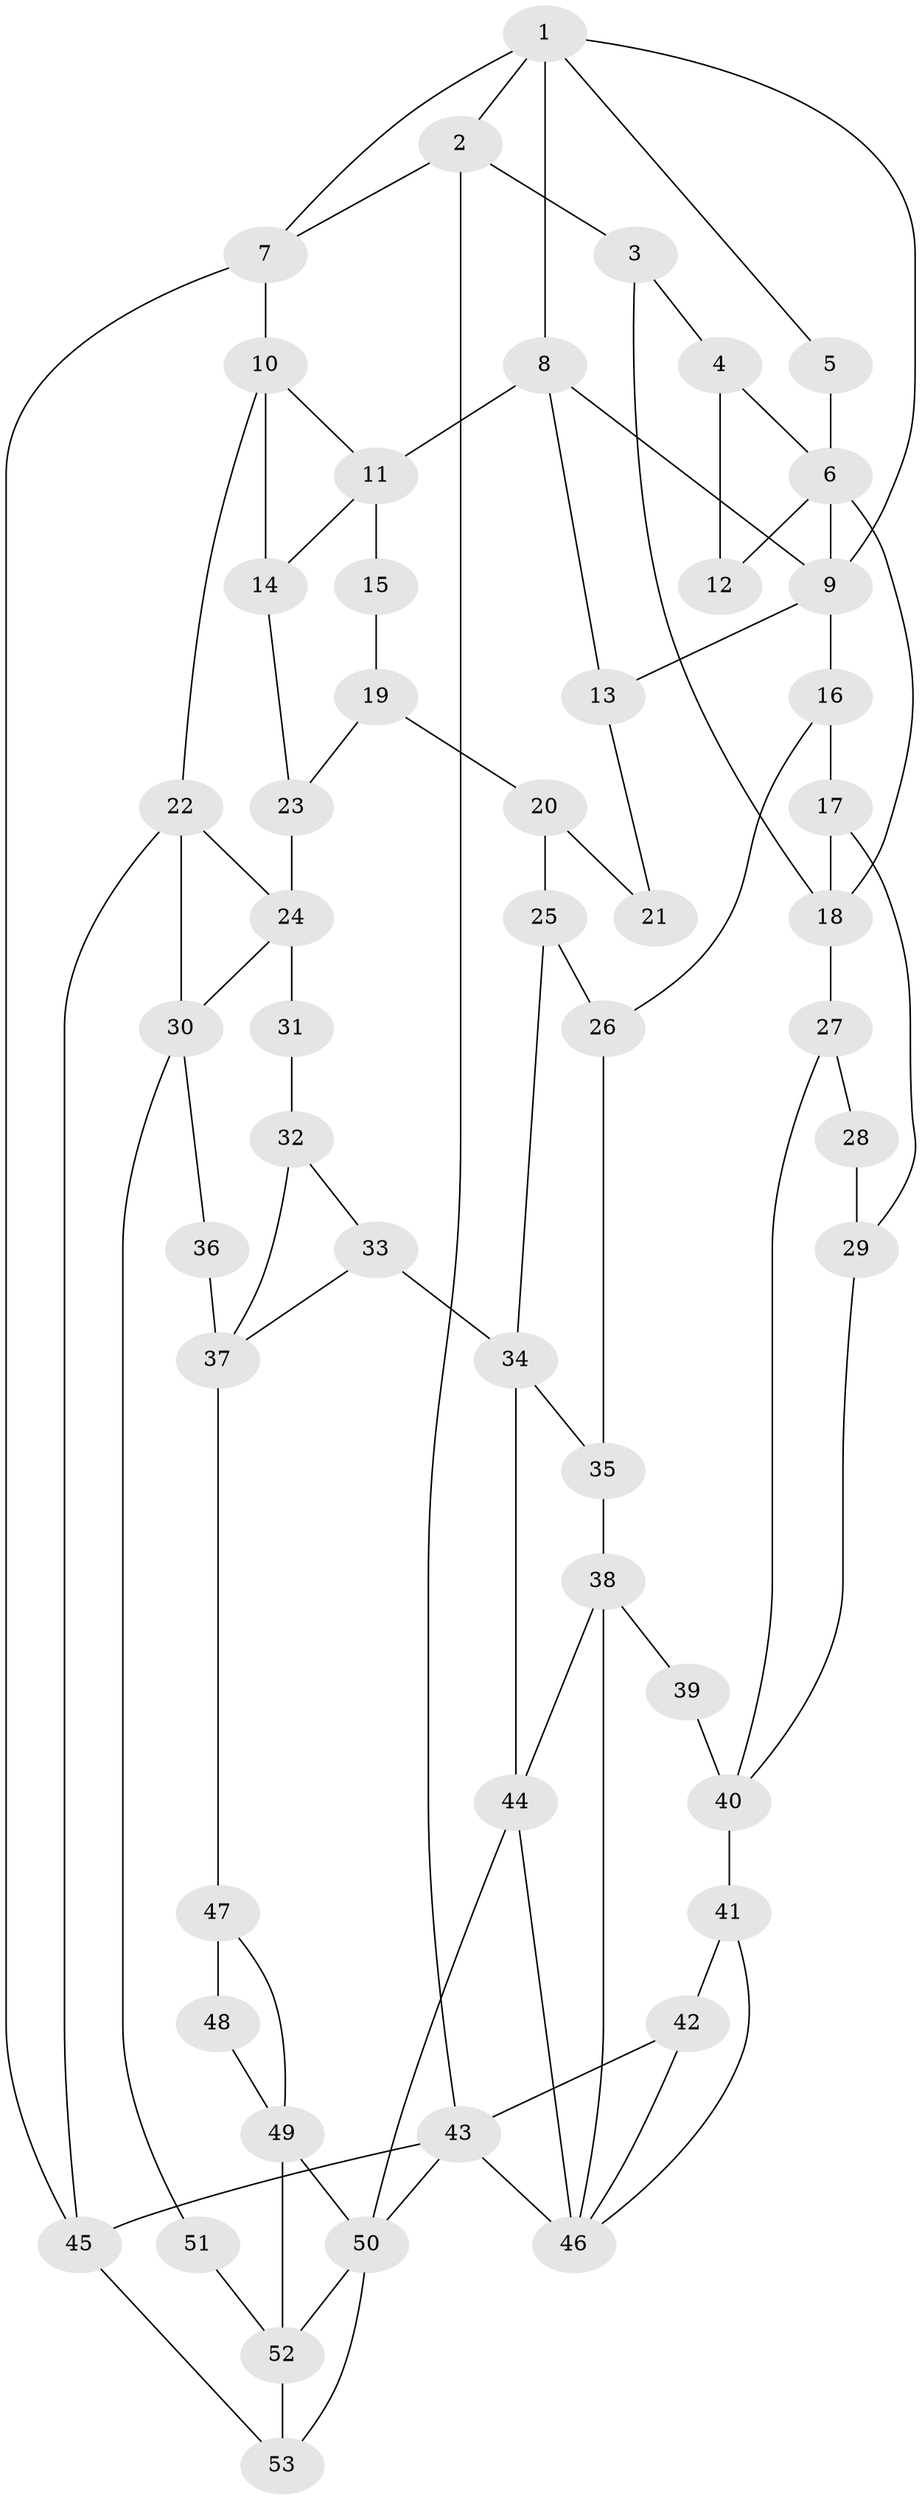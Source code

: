 // original degree distribution, {3: 0.022727272727272728, 6: 0.20454545454545456, 5: 0.5681818181818182, 4: 0.20454545454545456}
// Generated by graph-tools (version 1.1) at 2025/54/03/04/25 22:54:48]
// undirected, 53 vertices, 89 edges
graph export_dot {
  node [color=gray90,style=filled];
  1;
  2;
  3;
  4;
  5;
  6;
  7;
  8;
  9;
  10;
  11;
  12;
  13;
  14;
  15;
  16;
  17;
  18;
  19;
  20;
  21;
  22;
  23;
  24;
  25;
  26;
  27;
  28;
  29;
  30;
  31;
  32;
  33;
  34;
  35;
  36;
  37;
  38;
  39;
  40;
  41;
  42;
  43;
  44;
  45;
  46;
  47;
  48;
  49;
  50;
  51;
  52;
  53;
  1 -- 2 [weight=1.0];
  1 -- 5 [weight=1.0];
  1 -- 7 [weight=1.0];
  1 -- 8 [weight=1.0];
  1 -- 9 [weight=1.0];
  2 -- 3 [weight=1.0];
  2 -- 7 [weight=1.0];
  2 -- 43 [weight=1.0];
  3 -- 4 [weight=1.0];
  3 -- 18 [weight=1.0];
  4 -- 6 [weight=1.0];
  4 -- 12 [weight=2.0];
  5 -- 6 [weight=2.0];
  6 -- 9 [weight=1.0];
  6 -- 12 [weight=1.0];
  6 -- 18 [weight=1.0];
  7 -- 10 [weight=2.0];
  7 -- 45 [weight=1.0];
  8 -- 9 [weight=1.0];
  8 -- 11 [weight=1.0];
  8 -- 13 [weight=1.0];
  9 -- 13 [weight=1.0];
  9 -- 16 [weight=2.0];
  10 -- 11 [weight=1.0];
  10 -- 14 [weight=1.0];
  10 -- 22 [weight=2.0];
  11 -- 14 [weight=1.0];
  11 -- 15 [weight=2.0];
  13 -- 21 [weight=1.0];
  14 -- 23 [weight=1.0];
  15 -- 19 [weight=1.0];
  16 -- 17 [weight=2.0];
  16 -- 26 [weight=2.0];
  17 -- 18 [weight=1.0];
  17 -- 29 [weight=1.0];
  18 -- 27 [weight=1.0];
  19 -- 20 [weight=2.0];
  19 -- 23 [weight=2.0];
  20 -- 21 [weight=2.0];
  20 -- 25 [weight=2.0];
  22 -- 24 [weight=1.0];
  22 -- 30 [weight=1.0];
  22 -- 45 [weight=1.0];
  23 -- 24 [weight=2.0];
  24 -- 30 [weight=1.0];
  24 -- 31 [weight=2.0];
  25 -- 26 [weight=2.0];
  25 -- 34 [weight=1.0];
  26 -- 35 [weight=2.0];
  27 -- 28 [weight=1.0];
  27 -- 40 [weight=1.0];
  28 -- 29 [weight=1.0];
  29 -- 40 [weight=1.0];
  30 -- 36 [weight=1.0];
  30 -- 51 [weight=1.0];
  31 -- 32 [weight=1.0];
  32 -- 33 [weight=1.0];
  32 -- 37 [weight=1.0];
  33 -- 34 [weight=2.0];
  33 -- 37 [weight=1.0];
  34 -- 35 [weight=2.0];
  34 -- 44 [weight=1.0];
  35 -- 38 [weight=2.0];
  36 -- 37 [weight=2.0];
  37 -- 47 [weight=2.0];
  38 -- 39 [weight=2.0];
  38 -- 44 [weight=1.0];
  38 -- 46 [weight=1.0];
  39 -- 40 [weight=1.0];
  40 -- 41 [weight=2.0];
  41 -- 42 [weight=2.0];
  41 -- 46 [weight=1.0];
  42 -- 43 [weight=1.0];
  42 -- 46 [weight=1.0];
  43 -- 45 [weight=1.0];
  43 -- 46 [weight=2.0];
  43 -- 50 [weight=1.0];
  44 -- 46 [weight=1.0];
  44 -- 50 [weight=1.0];
  45 -- 53 [weight=1.0];
  47 -- 48 [weight=2.0];
  47 -- 49 [weight=1.0];
  48 -- 49 [weight=1.0];
  49 -- 50 [weight=1.0];
  49 -- 52 [weight=2.0];
  50 -- 52 [weight=1.0];
  50 -- 53 [weight=1.0];
  51 -- 52 [weight=2.0];
  52 -- 53 [weight=1.0];
}
